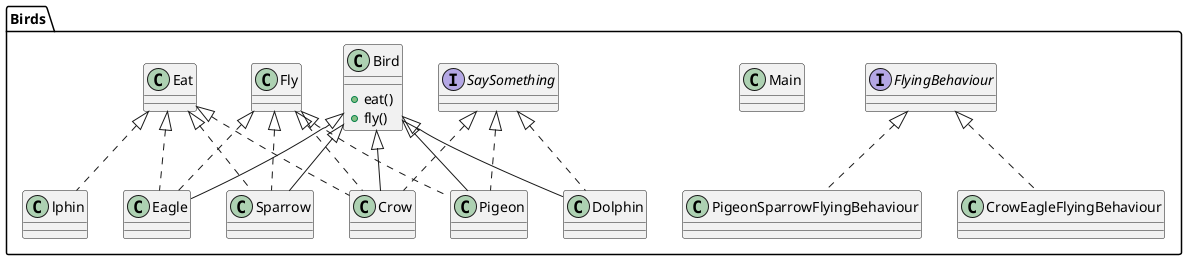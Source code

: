 @startuml

package Birds {

    class Bird {
        +eat()
        +fly()
    }

    class Sparrow
    class Crow
    class Eagle
    class Pigeon
    class Dolphin
    class Main

    interface FlyingBehaviour
    interface SaySomething

    class CrowEagleFlyingBehaviour
    class PigeonSparrowFlyingBehaviour

    ' Inheritance relationships
    Bird <|-- Sparrow
    Bird <|-- Crow
    Bird <|-- Eagle
    Bird <|-- Pigeon
    Bird <|-- Dolphin





    ' Flying behaviours (assuming they're strategies used by birds)
    FlyingBehaviour <|.. CrowEagleFlyingBehaviour
    FlyingBehaviour <|.. PigeonSparrowFlyingBehaviour

    ' Assuming birds use FlyingBehaviour (composition)
    ' Bird --> FlyingBehaviour

    ' SaySomething used by some birds (e.g., Crow, Parrot?)
    SaySomething <|.. Crow
    SaySomething <|.. Pigeon
    SaySomething <|.. Dolphin

    Eat <|..Dolphin
    Eat <|..Sparrow
    Eat <|..Crow
    Eat <|..Eagle

    Fly <|..Crow
    Fly <|..Eagle
    Fly <|..Pigeon
    Fly <|..Sparrow


}

@enduml

